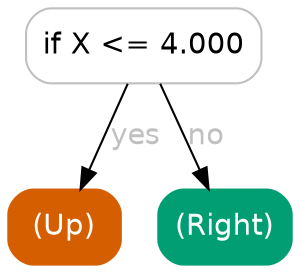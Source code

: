 digraph Tree {
	graph [bb="0,0,136,123"];
	node [color=gray,
		fillcolor=white,
		fontname=helvetica,
		label="\N",
		shape=box,
		style="filled, rounded"
	];
	edge [fontname=helvetica];
	0	[height=0.5,
		label="if X <= 4.000",
		pos="65,105",
		width=1.5694];
	1	[color="#d55e00",
		fillcolor="#d55e00",
		fontcolor=white,
		height=0.5,
		label="(Up)",
		pos="27,18",
		width=0.75];
	0 -> 1	[fontcolor=gray,
		label=yes,
		lp="61.5,61.5",
		pos="e,34.678,36.175 57.31,86.799 52.005,74.932 44.85,58.928 38.824,45.449"];
	2	[color="#029e73",
		fillcolor="#029e73",
		fontcolor=white,
		height=0.5,
		label="(Right)",
		pos="104,18",
		width=0.88889];
	0 -> 2	[fontcolor=gray,
		label=no,
		lp="95,61.5",
		pos="e,96.12,36.175 72.892,86.799 78.337,74.932 85.68,58.928 91.865,45.449"];
}
